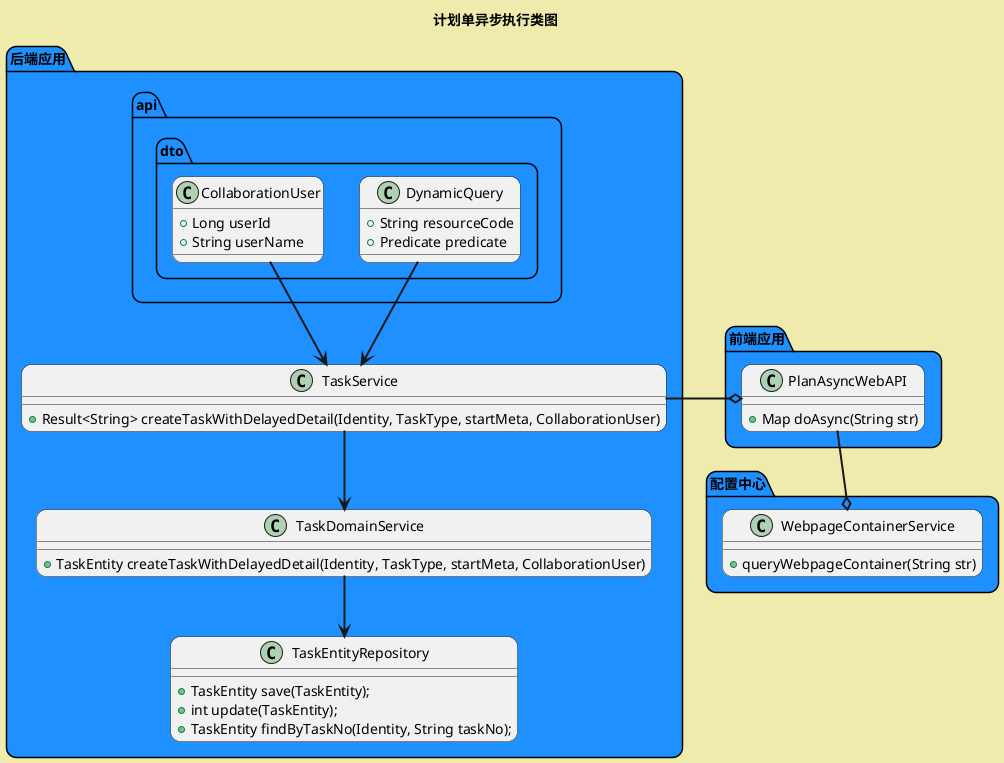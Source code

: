 @startuml
title  计划单异步执行类图
'skinparam packageStyle rect /' 加入这行代码，样式纯矩形'/
skinparam backgroundColor #EEEBAD
skinparam roundcorner 20
skinparam sequenceArrowThickness 2
'skinparam handwritten true

package 前端应用 #DodgerBlue {
    class PlanAsyncWebAPI {
        +Map doAsync(String str)
    }
}

package 配置中心 #DodgerBlue {
    class WebpageContainerService {
        +queryWebpageContainer(String str)
    }
}

package 后端应用.api.dto #DodgerBlue {
    class DynamicQuery {
        +String resourceCode
        +Predicate predicate
    }
    class CollaborationUser {
        +Long userId
        +String userName
    }
}

package 后端应用 #DodgerBlue {
    class TaskDomainService  {
       +TaskEntity createTaskWithDelayedDetail(Identity, TaskType, startMeta, CollaborationUser)
    }

    class TaskService {
        +Result<String> createTaskWithDelayedDetail(Identity, TaskType, startMeta, CollaborationUser)
    }

    class TaskEntityRepository {
        +TaskEntity save(TaskEntity);
        +int update(TaskEntity);
        +TaskEntity findByTaskNo(Identity, String taskNo);
    }
}


DynamicQuery --> TaskService
CollaborationUser --> TaskService
PlanAsyncWebAPI --o WebpageContainerService
TaskService -right-o PlanAsyncWebAPI
TaskService --> TaskDomainService
TaskDomainService --> TaskEntityRepository

@enduml
